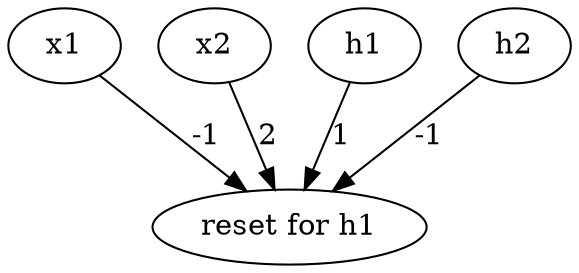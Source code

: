 digraph G {
reset [label="reset for h1"];
x1 -> reset [label="-1"];
x2 -> reset [label="2"];
h1 -> reset [label="1"];
h2 -> reset [label="-1"];
}
